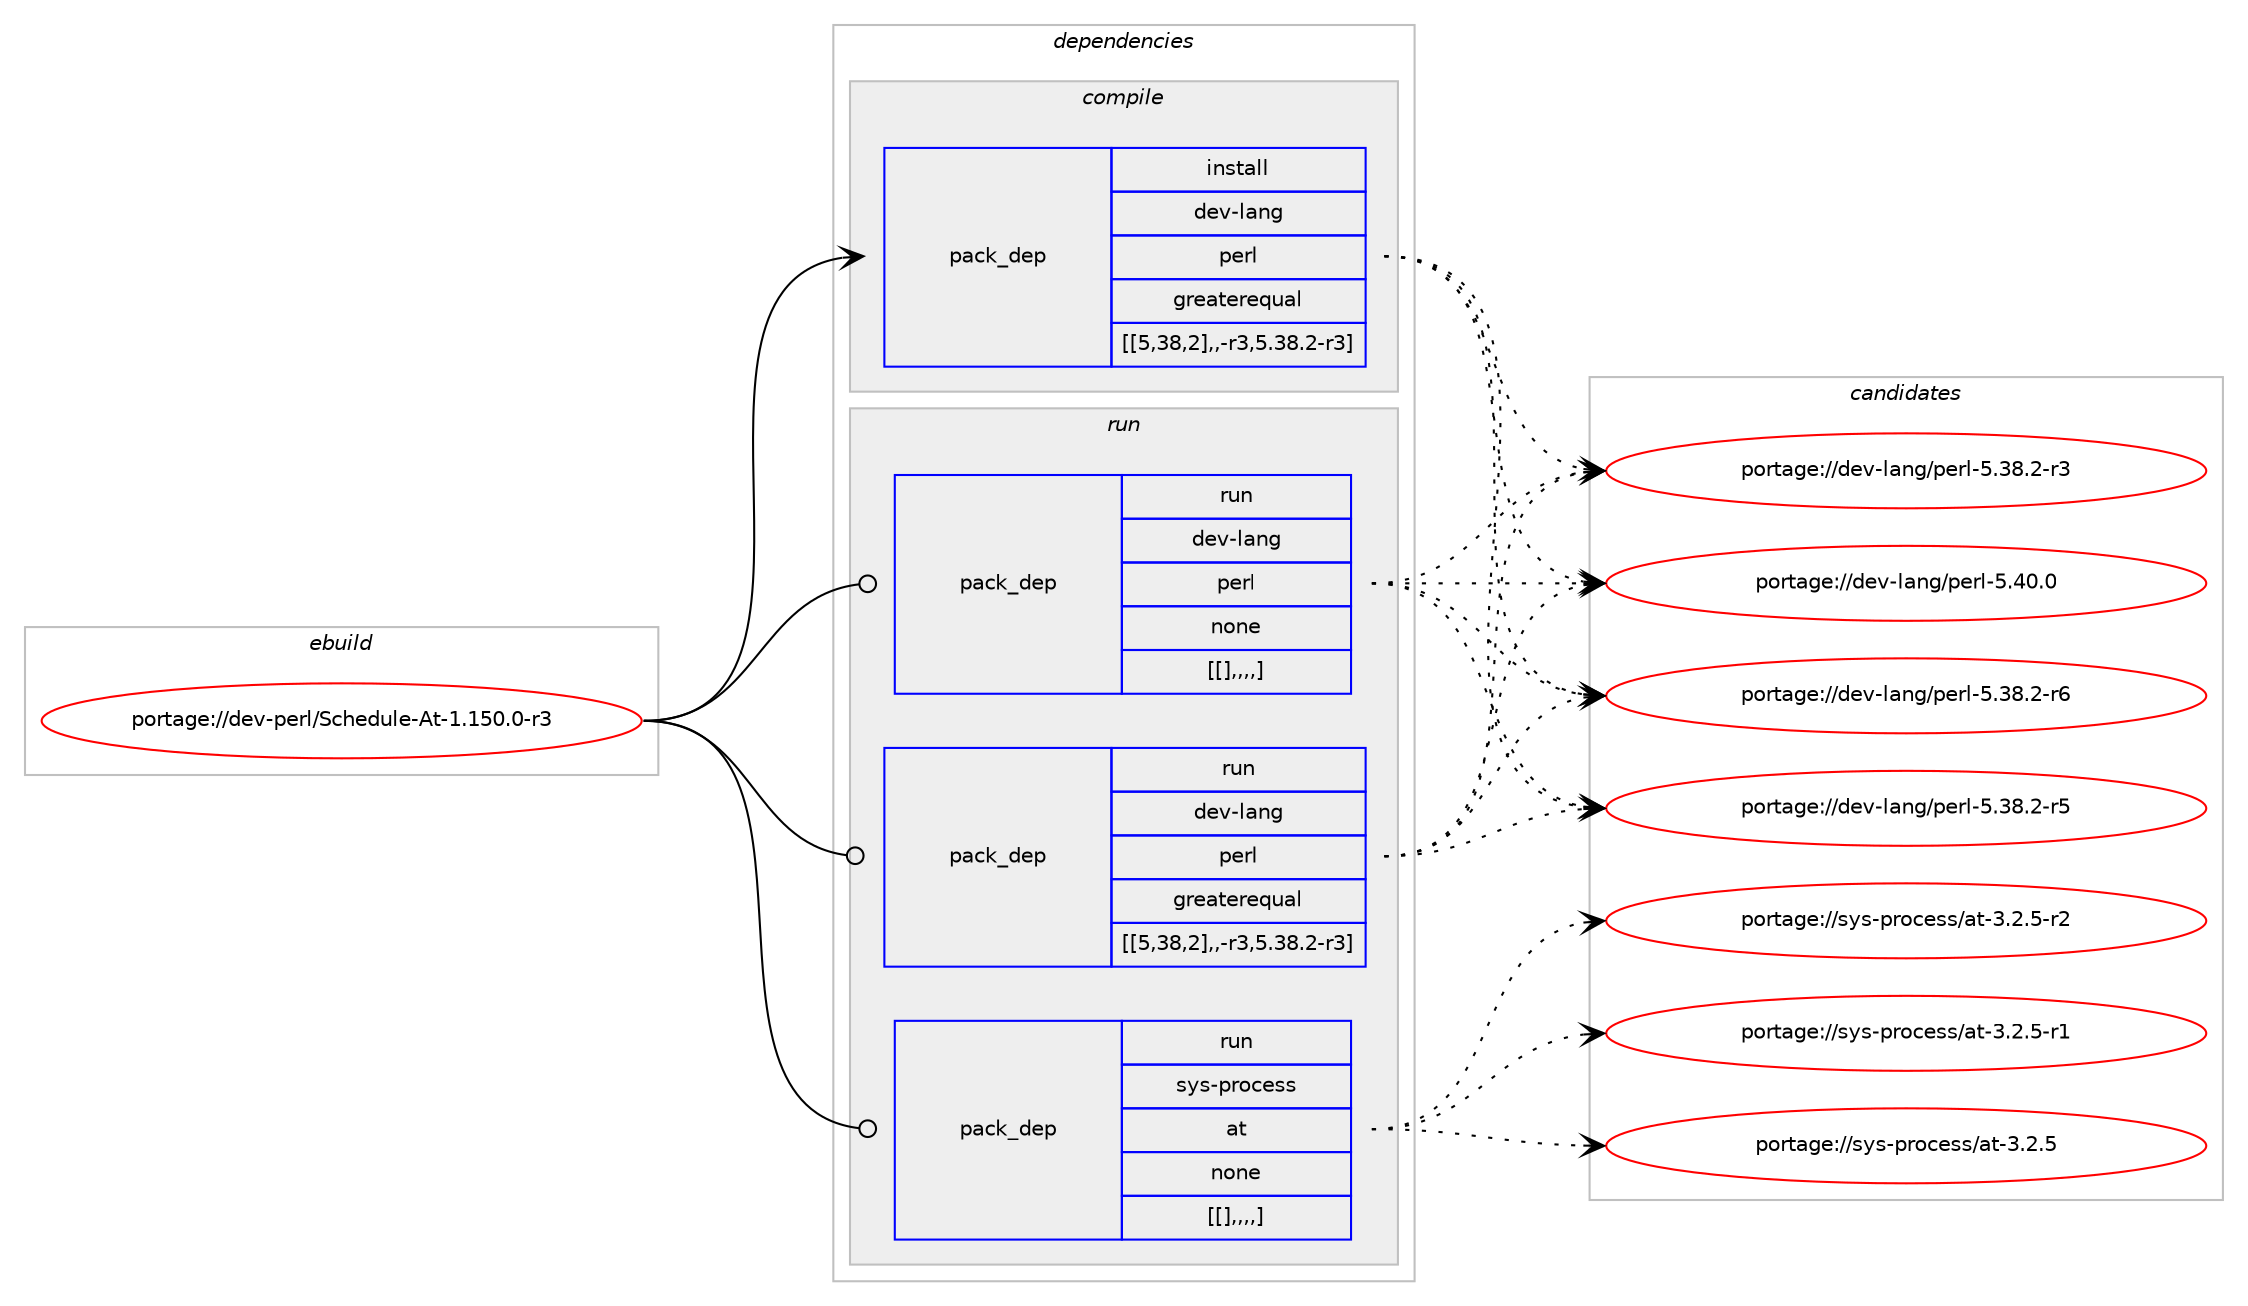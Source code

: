 digraph prolog {

# *************
# Graph options
# *************

newrank=true;
concentrate=true;
compound=true;
graph [rankdir=LR,fontname=Helvetica,fontsize=10,ranksep=1.5];#, ranksep=2.5, nodesep=0.2];
edge  [arrowhead=vee];
node  [fontname=Helvetica,fontsize=10];

# **********
# The ebuild
# **********

subgraph cluster_leftcol {
color=gray;
label=<<i>ebuild</i>>;
id [label="portage://dev-perl/Schedule-At-1.150.0-r3", color=red, width=4, href="../dev-perl/Schedule-At-1.150.0-r3.svg"];
}

# ****************
# The dependencies
# ****************

subgraph cluster_midcol {
color=gray;
label=<<i>dependencies</i>>;
subgraph cluster_compile {
fillcolor="#eeeeee";
style=filled;
label=<<i>compile</i>>;
subgraph pack105591 {
dependency137352 [label=<<TABLE BORDER="0" CELLBORDER="1" CELLSPACING="0" CELLPADDING="4" WIDTH="220"><TR><TD ROWSPAN="6" CELLPADDING="30">pack_dep</TD></TR><TR><TD WIDTH="110">install</TD></TR><TR><TD>dev-lang</TD></TR><TR><TD>perl</TD></TR><TR><TD>greaterequal</TD></TR><TR><TD>[[5,38,2],,-r3,5.38.2-r3]</TD></TR></TABLE>>, shape=none, color=blue];
}
id:e -> dependency137352:w [weight=20,style="solid",arrowhead="vee"];
}
subgraph cluster_compileandrun {
fillcolor="#eeeeee";
style=filled;
label=<<i>compile and run</i>>;
}
subgraph cluster_run {
fillcolor="#eeeeee";
style=filled;
label=<<i>run</i>>;
subgraph pack105592 {
dependency137353 [label=<<TABLE BORDER="0" CELLBORDER="1" CELLSPACING="0" CELLPADDING="4" WIDTH="220"><TR><TD ROWSPAN="6" CELLPADDING="30">pack_dep</TD></TR><TR><TD WIDTH="110">run</TD></TR><TR><TD>dev-lang</TD></TR><TR><TD>perl</TD></TR><TR><TD>greaterequal</TD></TR><TR><TD>[[5,38,2],,-r3,5.38.2-r3]</TD></TR></TABLE>>, shape=none, color=blue];
}
id:e -> dependency137353:w [weight=20,style="solid",arrowhead="odot"];
subgraph pack105593 {
dependency137354 [label=<<TABLE BORDER="0" CELLBORDER="1" CELLSPACING="0" CELLPADDING="4" WIDTH="220"><TR><TD ROWSPAN="6" CELLPADDING="30">pack_dep</TD></TR><TR><TD WIDTH="110">run</TD></TR><TR><TD>dev-lang</TD></TR><TR><TD>perl</TD></TR><TR><TD>none</TD></TR><TR><TD>[[],,,,]</TD></TR></TABLE>>, shape=none, color=blue];
}
id:e -> dependency137354:w [weight=20,style="solid",arrowhead="odot"];
subgraph pack105594 {
dependency137355 [label=<<TABLE BORDER="0" CELLBORDER="1" CELLSPACING="0" CELLPADDING="4" WIDTH="220"><TR><TD ROWSPAN="6" CELLPADDING="30">pack_dep</TD></TR><TR><TD WIDTH="110">run</TD></TR><TR><TD>sys-process</TD></TR><TR><TD>at</TD></TR><TR><TD>none</TD></TR><TR><TD>[[],,,,]</TD></TR></TABLE>>, shape=none, color=blue];
}
id:e -> dependency137355:w [weight=20,style="solid",arrowhead="odot"];
}
}

# **************
# The candidates
# **************

subgraph cluster_choices {
rank=same;
color=gray;
label=<<i>candidates</i>>;

subgraph choice105591 {
color=black;
nodesep=1;
choice10010111845108971101034711210111410845534652484648 [label="portage://dev-lang/perl-5.40.0", color=red, width=4,href="../dev-lang/perl-5.40.0.svg"];
choice100101118451089711010347112101114108455346515646504511454 [label="portage://dev-lang/perl-5.38.2-r6", color=red, width=4,href="../dev-lang/perl-5.38.2-r6.svg"];
choice100101118451089711010347112101114108455346515646504511453 [label="portage://dev-lang/perl-5.38.2-r5", color=red, width=4,href="../dev-lang/perl-5.38.2-r5.svg"];
choice100101118451089711010347112101114108455346515646504511451 [label="portage://dev-lang/perl-5.38.2-r3", color=red, width=4,href="../dev-lang/perl-5.38.2-r3.svg"];
dependency137352:e -> choice10010111845108971101034711210111410845534652484648:w [style=dotted,weight="100"];
dependency137352:e -> choice100101118451089711010347112101114108455346515646504511454:w [style=dotted,weight="100"];
dependency137352:e -> choice100101118451089711010347112101114108455346515646504511453:w [style=dotted,weight="100"];
dependency137352:e -> choice100101118451089711010347112101114108455346515646504511451:w [style=dotted,weight="100"];
}
subgraph choice105592 {
color=black;
nodesep=1;
choice10010111845108971101034711210111410845534652484648 [label="portage://dev-lang/perl-5.40.0", color=red, width=4,href="../dev-lang/perl-5.40.0.svg"];
choice100101118451089711010347112101114108455346515646504511454 [label="portage://dev-lang/perl-5.38.2-r6", color=red, width=4,href="../dev-lang/perl-5.38.2-r6.svg"];
choice100101118451089711010347112101114108455346515646504511453 [label="portage://dev-lang/perl-5.38.2-r5", color=red, width=4,href="../dev-lang/perl-5.38.2-r5.svg"];
choice100101118451089711010347112101114108455346515646504511451 [label="portage://dev-lang/perl-5.38.2-r3", color=red, width=4,href="../dev-lang/perl-5.38.2-r3.svg"];
dependency137353:e -> choice10010111845108971101034711210111410845534652484648:w [style=dotted,weight="100"];
dependency137353:e -> choice100101118451089711010347112101114108455346515646504511454:w [style=dotted,weight="100"];
dependency137353:e -> choice100101118451089711010347112101114108455346515646504511453:w [style=dotted,weight="100"];
dependency137353:e -> choice100101118451089711010347112101114108455346515646504511451:w [style=dotted,weight="100"];
}
subgraph choice105593 {
color=black;
nodesep=1;
choice10010111845108971101034711210111410845534652484648 [label="portage://dev-lang/perl-5.40.0", color=red, width=4,href="../dev-lang/perl-5.40.0.svg"];
choice100101118451089711010347112101114108455346515646504511454 [label="portage://dev-lang/perl-5.38.2-r6", color=red, width=4,href="../dev-lang/perl-5.38.2-r6.svg"];
choice100101118451089711010347112101114108455346515646504511453 [label="portage://dev-lang/perl-5.38.2-r5", color=red, width=4,href="../dev-lang/perl-5.38.2-r5.svg"];
choice100101118451089711010347112101114108455346515646504511451 [label="portage://dev-lang/perl-5.38.2-r3", color=red, width=4,href="../dev-lang/perl-5.38.2-r3.svg"];
dependency137354:e -> choice10010111845108971101034711210111410845534652484648:w [style=dotted,weight="100"];
dependency137354:e -> choice100101118451089711010347112101114108455346515646504511454:w [style=dotted,weight="100"];
dependency137354:e -> choice100101118451089711010347112101114108455346515646504511453:w [style=dotted,weight="100"];
dependency137354:e -> choice100101118451089711010347112101114108455346515646504511451:w [style=dotted,weight="100"];
}
subgraph choice105594 {
color=black;
nodesep=1;
choice115121115451121141119910111511547971164551465046534511450 [label="portage://sys-process/at-3.2.5-r2", color=red, width=4,href="../sys-process/at-3.2.5-r2.svg"];
choice115121115451121141119910111511547971164551465046534511449 [label="portage://sys-process/at-3.2.5-r1", color=red, width=4,href="../sys-process/at-3.2.5-r1.svg"];
choice11512111545112114111991011151154797116455146504653 [label="portage://sys-process/at-3.2.5", color=red, width=4,href="../sys-process/at-3.2.5.svg"];
dependency137355:e -> choice115121115451121141119910111511547971164551465046534511450:w [style=dotted,weight="100"];
dependency137355:e -> choice115121115451121141119910111511547971164551465046534511449:w [style=dotted,weight="100"];
dependency137355:e -> choice11512111545112114111991011151154797116455146504653:w [style=dotted,weight="100"];
}
}

}
